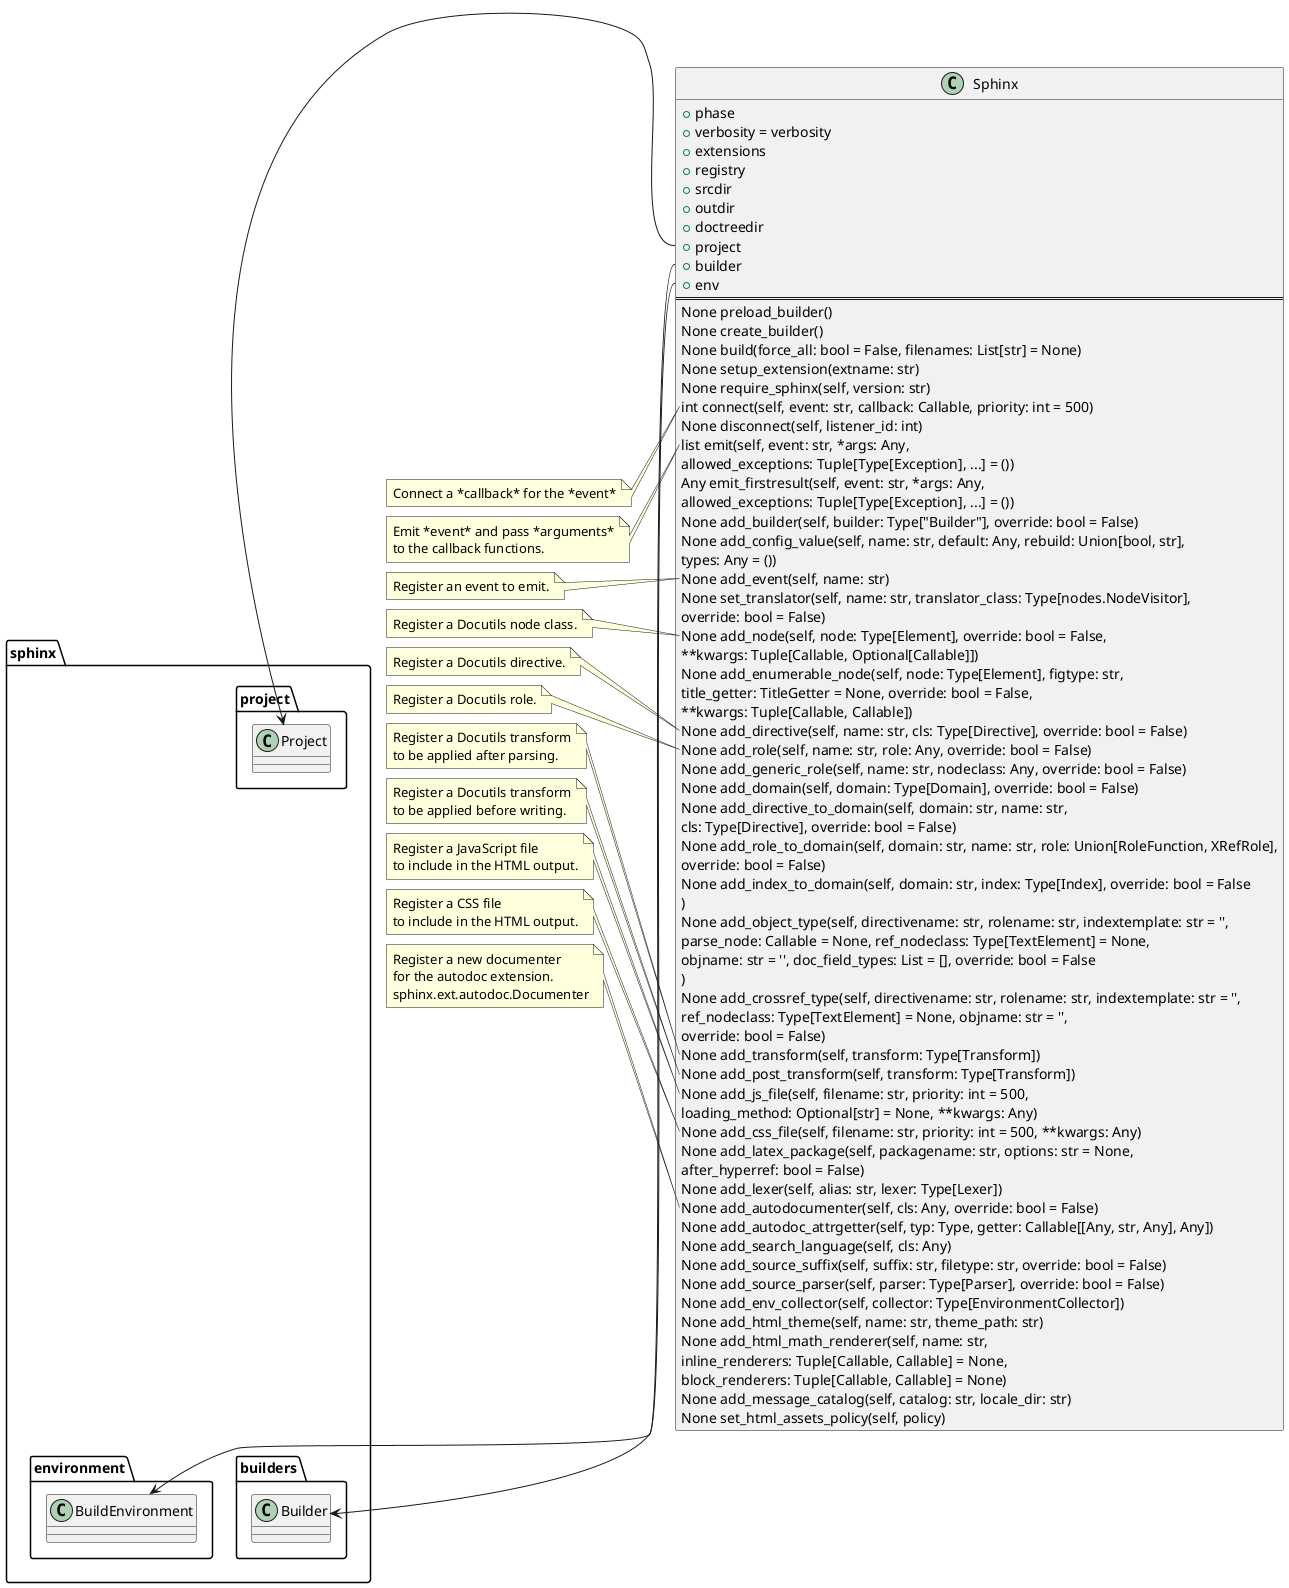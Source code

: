 @startuml

class sphinx.project.Project {
}
class sphinx.environment.BuildEnvironment {
}
sphinx.project.Project <-[hidden]- sphinx.builders.Builder
sphinx.project.Project <-[hidden]- sphinx.environment.BuildEnvironment

class Sphinx {
   + phase
   + verbosity = verbosity
   + extensions
   + registry
   + srcdir
   + outdir
   + doctreedir
   + project
   + builder
   + env
   ==
   None preload_builder()
   None create_builder()
   None build(force_all: bool = False, filenames: List[str] = None)
   None setup_extension(extname: str)
   None require_sphinx(self, version: str)
   int connect(self, event: str, callback: Callable, priority: int = 500)
   None disconnect(self, listener_id: int)
   list emit(self, event: str, *args: Any,
             allowed_exceptions: Tuple[Type[Exception], ...] = ())
   Any emit_firstresult(self, event: str, *args: Any,
             allowed_exceptions: Tuple[Type[Exception], ...] = ())
   None add_builder(self, builder: Type["Builder"], override: bool = False)
   None add_config_value(self, name: str, default: Any, rebuild: Union[bool, str],
                         types: Any = ())
   None add_event(self, name: str)
   None set_translator(self, name: str, translator_class: Type[nodes.NodeVisitor],
                       override: bool = False)
   None add_node(self, node: Type[Element], override: bool = False,
                 **kwargs: Tuple[Callable, Optional[Callable]])
   None add_enumerable_node(self, node: Type[Element], figtype: str,
                            title_getter: TitleGetter = None, override: bool = False,
                            **kwargs: Tuple[Callable, Callable])
   None add_directive(self, name: str, cls: Type[Directive], override: bool = False)
   None add_role(self, name: str, role: Any, override: bool = False)
   None add_generic_role(self, name: str, nodeclass: Any, override: bool = False)
   None add_domain(self, domain: Type[Domain], override: bool = False)
   None add_directive_to_domain(self, domain: str, name: str,
                                cls: Type[Directive], override: bool = False)
   None add_role_to_domain(self, domain: str, name: str, role: Union[RoleFunction, XRefRole],
                           override: bool = False)
   None add_index_to_domain(self, domain: str, index: Type[Index], override: bool = False
                            )
   None add_object_type(self, directivename: str, rolename: str, indextemplate: str = '',
                        parse_node: Callable = None, ref_nodeclass: Type[TextElement] = None,
                        objname: str = '', doc_field_types: List = [], override: bool = False
                        )
   None add_crossref_type(self, directivename: str, rolename: str, indextemplate: str = '',
                          ref_nodeclass: Type[TextElement] = None, objname: str = '',
                          override: bool = False)
   None add_transform(self, transform: Type[Transform])
   None add_post_transform(self, transform: Type[Transform])
   None add_js_file(self, filename: str, priority: int = 500,
                    loading_method: Optional[str] = None, **kwargs: Any)
   None add_css_file(self, filename: str, priority: int = 500, **kwargs: Any)
   None add_latex_package(self, packagename: str, options: str = None,
                          after_hyperref: bool = False)
   None add_lexer(self, alias: str, lexer: Type[Lexer])
   None add_autodocumenter(self, cls: Any, override: bool = False)
   None add_autodoc_attrgetter(self, typ: Type, getter: Callable[[Any, str, Any], Any])
   None add_search_language(self, cls: Any)
   None add_source_suffix(self, suffix: str, filetype: str, override: bool = False)
   None add_source_parser(self, parser: Type[Parser], override: bool = False)
   None add_env_collector(self, collector: Type[EnvironmentCollector])
   None add_html_theme(self, name: str, theme_path: str)
   None add_html_math_renderer(self, name: str,
                               inline_renderers: Tuple[Callable, Callable] = None,
                               block_renderers: Tuple[Callable, Callable] = None)
   None add_message_catalog(self, catalog: str, locale_dir: str)
   None set_html_assets_policy(self, policy)
}

Sphinx::project -> sphinx.project.Project
Sphinx::env -> sphinx.environment.BuildEnvironment
Sphinx::builder -> sphinx.builders.Builder
note left of Sphinx::connect
   Connect a *callback* for the *event*
end note

note left of Sphinx::emit
   Emit *event* and pass *arguments*
   to the callback functions.
end note

note left of Sphinx::add_event
   Register an event to emit.
end note

note left of Sphinx::add_node
   Register a Docutils node class.
end note

note left of Sphinx::add_directive
   Register a Docutils directive.
end note

note left of Sphinx::add_role
   Register a Docutils role.
end note

note left of Sphinx::add_transform
   Register a Docutils transform
   to be applied after parsing.
end note

note left of Sphinx::add_post_transform
   Register a Docutils transform
   to be applied before writing.
end note

note left of Sphinx::add_js_file
   Register a JavaScript file
   to include in the HTML output.
end note

note left of Sphinx::add_css_file
   Register a CSS file
   to include in the HTML output.
end note

note left of Sphinx::add_autodocumenter
   Register a new documenter
   for the autodoc extension.
   sphinx.ext.autodoc.Documenter
end note


@enduml

